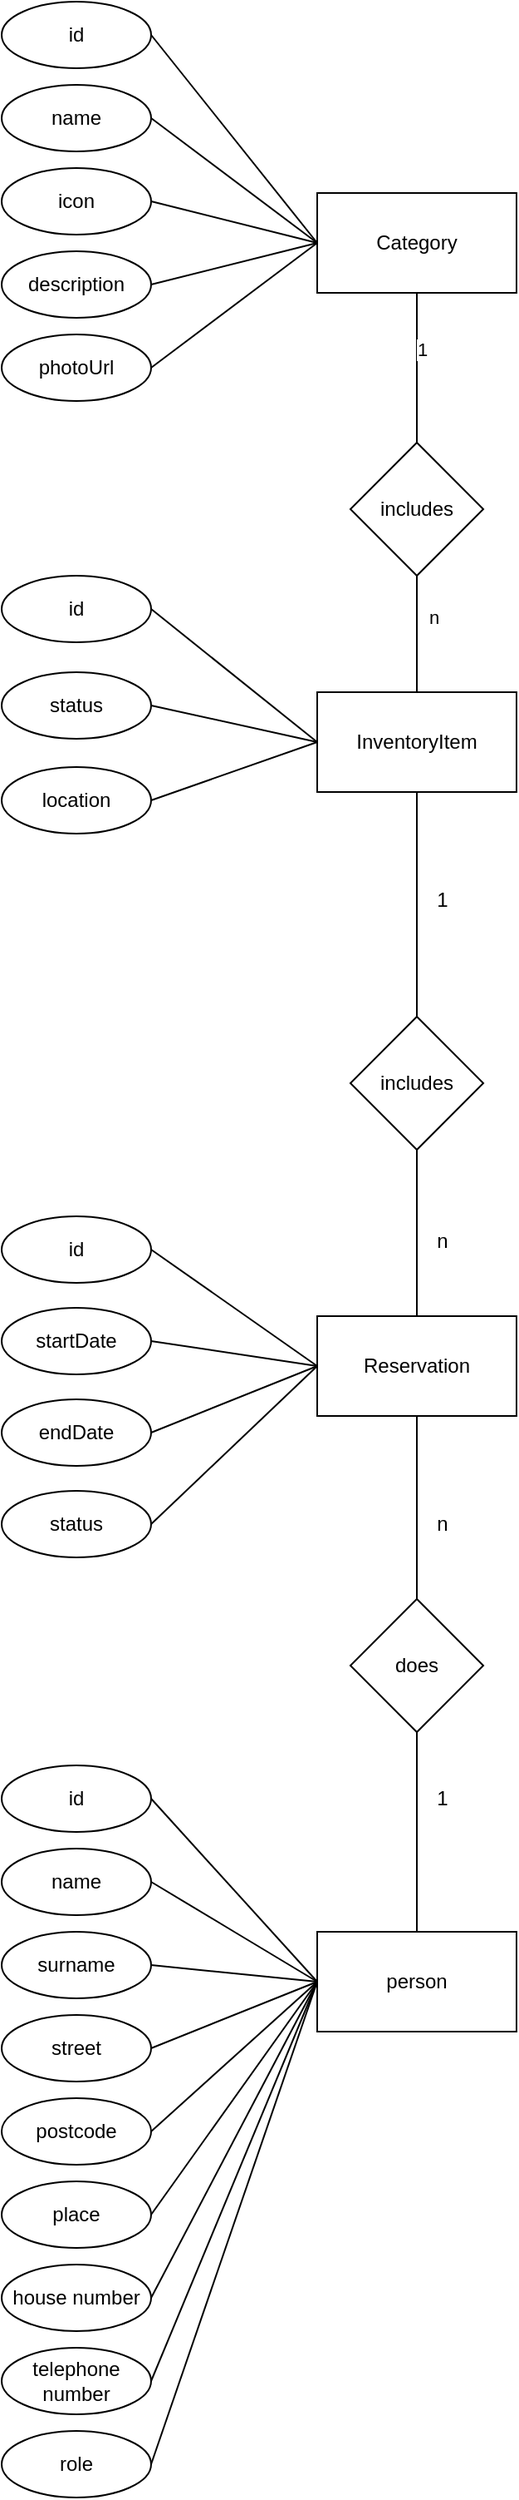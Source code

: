 <mxfile>
    <diagram name="Seite-1" id="MKljbgSeJdDD-drwOJYf">
        <mxGraphModel dx="1010" dy="1648" grid="1" gridSize="10" guides="1" tooltips="1" connect="1" arrows="1" fold="1" page="1" pageScale="1" pageWidth="827" pageHeight="1169" math="0" shadow="0">
            <root>
                <mxCell id="0"/>
                <mxCell id="1" parent="0"/>
                <mxCell id="9qIO0ISjUolwBI0pzcAZ-1" value="InventoryItem" style="rounded=0;whiteSpace=wrap;html=1;" parent="1" vertex="1">
                    <mxGeometry x="350" y="215" width="120" height="60" as="geometry"/>
                </mxCell>
                <mxCell id="9qIO0ISjUolwBI0pzcAZ-2" value="id" style="ellipse;whiteSpace=wrap;html=1;" parent="1" vertex="1">
                    <mxGeometry x="160" y="145" width="90" height="40" as="geometry"/>
                </mxCell>
                <mxCell id="9qIO0ISjUolwBI0pzcAZ-6" value="status" style="ellipse;whiteSpace=wrap;html=1;" parent="1" vertex="1">
                    <mxGeometry x="160" y="203" width="90" height="40" as="geometry"/>
                </mxCell>
                <mxCell id="9qIO0ISjUolwBI0pzcAZ-7" value="location" style="ellipse;whiteSpace=wrap;html=1;" parent="1" vertex="1">
                    <mxGeometry x="160" y="260" width="90" height="40" as="geometry"/>
                </mxCell>
                <mxCell id="9qIO0ISjUolwBI0pzcAZ-8" value="" style="endArrow=none;html=1;rounded=0;exitX=1;exitY=0.5;exitDx=0;exitDy=0;entryX=0;entryY=0.5;entryDx=0;entryDy=0;" parent="1" source="9qIO0ISjUolwBI0pzcAZ-2" target="9qIO0ISjUolwBI0pzcAZ-1" edge="1">
                    <mxGeometry width="50" height="50" relative="1" as="geometry">
                        <mxPoint x="410" y="355" as="sourcePoint"/>
                        <mxPoint x="460" y="305" as="targetPoint"/>
                    </mxGeometry>
                </mxCell>
                <mxCell id="9qIO0ISjUolwBI0pzcAZ-12" value="" style="endArrow=none;html=1;rounded=0;exitX=1;exitY=0.5;exitDx=0;exitDy=0;entryX=0;entryY=0.5;entryDx=0;entryDy=0;" parent="1" source="9qIO0ISjUolwBI0pzcAZ-6" target="9qIO0ISjUolwBI0pzcAZ-1" edge="1">
                    <mxGeometry width="50" height="50" relative="1" as="geometry">
                        <mxPoint x="410" y="355" as="sourcePoint"/>
                        <mxPoint x="350" y="245" as="targetPoint"/>
                    </mxGeometry>
                </mxCell>
                <mxCell id="9qIO0ISjUolwBI0pzcAZ-13" value="" style="endArrow=none;html=1;rounded=0;exitX=1;exitY=0.5;exitDx=0;exitDy=0;entryX=0;entryY=0.5;entryDx=0;entryDy=0;" parent="1" source="9qIO0ISjUolwBI0pzcAZ-7" target="9qIO0ISjUolwBI0pzcAZ-1" edge="1">
                    <mxGeometry width="50" height="50" relative="1" as="geometry">
                        <mxPoint x="330" y="405" as="sourcePoint"/>
                        <mxPoint x="380" y="355" as="targetPoint"/>
                    </mxGeometry>
                </mxCell>
                <mxCell id="9qIO0ISjUolwBI0pzcAZ-14" value="Reservation" style="rounded=0;whiteSpace=wrap;html=1;" parent="1" vertex="1">
                    <mxGeometry x="350" y="590" width="120" height="60" as="geometry"/>
                </mxCell>
                <mxCell id="9qIO0ISjUolwBI0pzcAZ-15" value="id" style="ellipse;whiteSpace=wrap;html=1;" parent="1" vertex="1">
                    <mxGeometry x="160" y="530" width="90" height="40" as="geometry"/>
                </mxCell>
                <mxCell id="9qIO0ISjUolwBI0pzcAZ-16" value="startDate" style="ellipse;whiteSpace=wrap;html=1;" parent="1" vertex="1">
                    <mxGeometry x="160" y="585" width="90" height="40" as="geometry"/>
                </mxCell>
                <mxCell id="9qIO0ISjUolwBI0pzcAZ-17" value="endDate" style="ellipse;whiteSpace=wrap;html=1;" parent="1" vertex="1">
                    <mxGeometry x="160" y="640" width="90" height="40" as="geometry"/>
                </mxCell>
                <mxCell id="9qIO0ISjUolwBI0pzcAZ-18" value="status" style="ellipse;whiteSpace=wrap;html=1;" parent="1" vertex="1">
                    <mxGeometry x="160" y="695" width="90" height="40" as="geometry"/>
                </mxCell>
                <mxCell id="9qIO0ISjUolwBI0pzcAZ-19" value="" style="endArrow=none;html=1;rounded=0;exitX=1;exitY=0.5;exitDx=0;exitDy=0;entryX=0;entryY=0.5;entryDx=0;entryDy=0;" parent="1" source="9qIO0ISjUolwBI0pzcAZ-15" target="9qIO0ISjUolwBI0pzcAZ-14" edge="1">
                    <mxGeometry width="50" height="50" relative="1" as="geometry">
                        <mxPoint x="410" y="730" as="sourcePoint"/>
                        <mxPoint x="460" y="680" as="targetPoint"/>
                    </mxGeometry>
                </mxCell>
                <mxCell id="9qIO0ISjUolwBI0pzcAZ-20" value="" style="endArrow=none;html=1;rounded=0;exitX=1;exitY=0.5;exitDx=0;exitDy=0;entryX=0;entryY=0.5;entryDx=0;entryDy=0;" parent="1" source="9qIO0ISjUolwBI0pzcAZ-16" target="9qIO0ISjUolwBI0pzcAZ-14" edge="1">
                    <mxGeometry width="50" height="50" relative="1" as="geometry">
                        <mxPoint x="410" y="770" as="sourcePoint"/>
                        <mxPoint x="350" y="660" as="targetPoint"/>
                        <Array as="points"/>
                    </mxGeometry>
                </mxCell>
                <mxCell id="9qIO0ISjUolwBI0pzcAZ-21" value="" style="endArrow=none;html=1;rounded=0;entryX=1;entryY=0.5;entryDx=0;entryDy=0;exitX=0;exitY=0.5;exitDx=0;exitDy=0;" parent="1" source="9qIO0ISjUolwBI0pzcAZ-14" target="9qIO0ISjUolwBI0pzcAZ-17" edge="1">
                    <mxGeometry width="50" height="50" relative="1" as="geometry">
                        <mxPoint x="350" y="660" as="sourcePoint"/>
                        <mxPoint x="450" y="800" as="targetPoint"/>
                    </mxGeometry>
                </mxCell>
                <mxCell id="9qIO0ISjUolwBI0pzcAZ-22" value="" style="endArrow=none;html=1;rounded=0;exitX=1;exitY=0.5;exitDx=0;exitDy=0;entryX=0;entryY=0.5;entryDx=0;entryDy=0;" parent="1" source="9qIO0ISjUolwBI0pzcAZ-18" target="9qIO0ISjUolwBI0pzcAZ-14" edge="1">
                    <mxGeometry width="50" height="50" relative="1" as="geometry">
                        <mxPoint x="410" y="770" as="sourcePoint"/>
                        <mxPoint x="350" y="660" as="targetPoint"/>
                    </mxGeometry>
                </mxCell>
                <mxCell id="9qIO0ISjUolwBI0pzcAZ-23" value="person" style="rounded=0;whiteSpace=wrap;html=1;" parent="1" vertex="1">
                    <mxGeometry x="350" y="960" width="120" height="60" as="geometry"/>
                </mxCell>
                <mxCell id="9qIO0ISjUolwBI0pzcAZ-24" value="id" style="ellipse;whiteSpace=wrap;html=1;" parent="1" vertex="1">
                    <mxGeometry x="160" y="860" width="90" height="40" as="geometry"/>
                </mxCell>
                <mxCell id="9qIO0ISjUolwBI0pzcAZ-25" value="name" style="ellipse;whiteSpace=wrap;html=1;" parent="1" vertex="1">
                    <mxGeometry x="160" y="910" width="90" height="40" as="geometry"/>
                </mxCell>
                <mxCell id="9qIO0ISjUolwBI0pzcAZ-26" value="surname" style="ellipse;whiteSpace=wrap;html=1;" parent="1" vertex="1">
                    <mxGeometry x="160" y="960" width="90" height="40" as="geometry"/>
                </mxCell>
                <mxCell id="9qIO0ISjUolwBI0pzcAZ-27" value="street" style="ellipse;whiteSpace=wrap;html=1;" parent="1" vertex="1">
                    <mxGeometry x="160" y="1010" width="90" height="40" as="geometry"/>
                </mxCell>
                <mxCell id="9qIO0ISjUolwBI0pzcAZ-28" value="postcode" style="ellipse;whiteSpace=wrap;html=1;" parent="1" vertex="1">
                    <mxGeometry x="160" y="1060" width="90" height="40" as="geometry"/>
                </mxCell>
                <mxCell id="9qIO0ISjUolwBI0pzcAZ-29" value="place" style="ellipse;whiteSpace=wrap;html=1;" parent="1" vertex="1">
                    <mxGeometry x="160" y="1110" width="90" height="40" as="geometry"/>
                </mxCell>
                <mxCell id="9qIO0ISjUolwBI0pzcAZ-30" value="" style="endArrow=none;html=1;rounded=0;exitX=1;exitY=0.5;exitDx=0;exitDy=0;entryX=0;entryY=0.5;entryDx=0;entryDy=0;" parent="1" source="9qIO0ISjUolwBI0pzcAZ-24" target="9qIO0ISjUolwBI0pzcAZ-23" edge="1">
                    <mxGeometry width="50" height="50" relative="1" as="geometry">
                        <mxPoint x="410" y="1100" as="sourcePoint"/>
                        <mxPoint x="460" y="1050" as="targetPoint"/>
                    </mxGeometry>
                </mxCell>
                <mxCell id="9qIO0ISjUolwBI0pzcAZ-31" value="" style="endArrow=none;html=1;rounded=0;exitX=1;exitY=0.5;exitDx=0;exitDy=0;entryX=0;entryY=0.5;entryDx=0;entryDy=0;" parent="1" source="9qIO0ISjUolwBI0pzcAZ-25" target="9qIO0ISjUolwBI0pzcAZ-23" edge="1">
                    <mxGeometry width="50" height="50" relative="1" as="geometry">
                        <mxPoint x="410" y="1100" as="sourcePoint"/>
                        <mxPoint x="350" y="990" as="targetPoint"/>
                        <Array as="points">
                            <mxPoint x="300" y="960"/>
                        </Array>
                    </mxGeometry>
                </mxCell>
                <mxCell id="9qIO0ISjUolwBI0pzcAZ-32" value="" style="endArrow=none;html=1;rounded=0;entryX=1;entryY=0.5;entryDx=0;entryDy=0;exitX=0;exitY=0.5;exitDx=0;exitDy=0;" parent="1" source="9qIO0ISjUolwBI0pzcAZ-23" target="9qIO0ISjUolwBI0pzcAZ-26" edge="1">
                    <mxGeometry width="50" height="50" relative="1" as="geometry">
                        <mxPoint x="400" y="1180" as="sourcePoint"/>
                        <mxPoint x="450" y="1130" as="targetPoint"/>
                    </mxGeometry>
                </mxCell>
                <mxCell id="9qIO0ISjUolwBI0pzcAZ-33" value="" style="endArrow=none;html=1;rounded=0;exitX=1;exitY=0.5;exitDx=0;exitDy=0;entryX=0;entryY=0.5;entryDx=0;entryDy=0;" parent="1" source="9qIO0ISjUolwBI0pzcAZ-27" target="9qIO0ISjUolwBI0pzcAZ-23" edge="1">
                    <mxGeometry width="50" height="50" relative="1" as="geometry">
                        <mxPoint x="410" y="1100" as="sourcePoint"/>
                        <mxPoint x="350" y="990" as="targetPoint"/>
                    </mxGeometry>
                </mxCell>
                <mxCell id="9qIO0ISjUolwBI0pzcAZ-34" value="" style="endArrow=none;html=1;rounded=0;exitX=1;exitY=0.5;exitDx=0;exitDy=0;entryX=0;entryY=0.5;entryDx=0;entryDy=0;" parent="1" source="9qIO0ISjUolwBI0pzcAZ-28" target="9qIO0ISjUolwBI0pzcAZ-23" edge="1">
                    <mxGeometry width="50" height="50" relative="1" as="geometry">
                        <mxPoint x="410" y="1100" as="sourcePoint"/>
                        <mxPoint x="350" y="990" as="targetPoint"/>
                    </mxGeometry>
                </mxCell>
                <mxCell id="9qIO0ISjUolwBI0pzcAZ-35" value="" style="endArrow=none;html=1;rounded=0;exitX=1;exitY=0.5;exitDx=0;exitDy=0;entryX=0;entryY=0.5;entryDx=0;entryDy=0;" parent="1" source="9qIO0ISjUolwBI0pzcAZ-29" target="9qIO0ISjUolwBI0pzcAZ-23" edge="1">
                    <mxGeometry width="50" height="50" relative="1" as="geometry">
                        <mxPoint x="330" y="1150" as="sourcePoint"/>
                        <mxPoint x="380" y="1100" as="targetPoint"/>
                    </mxGeometry>
                </mxCell>
                <mxCell id="9qIO0ISjUolwBI0pzcAZ-36" value="house number" style="ellipse;whiteSpace=wrap;html=1;" parent="1" vertex="1">
                    <mxGeometry x="160" y="1160" width="90" height="40" as="geometry"/>
                </mxCell>
                <mxCell id="9qIO0ISjUolwBI0pzcAZ-37" value="telephone number" style="ellipse;whiteSpace=wrap;html=1;" parent="1" vertex="1">
                    <mxGeometry x="160" y="1210" width="90" height="40" as="geometry"/>
                </mxCell>
                <mxCell id="9qIO0ISjUolwBI0pzcAZ-38" value="" style="endArrow=none;html=1;rounded=0;exitX=1;exitY=0.5;exitDx=0;exitDy=0;entryX=0;entryY=0.5;entryDx=0;entryDy=0;" parent="1" source="9qIO0ISjUolwBI0pzcAZ-36" target="9qIO0ISjUolwBI0pzcAZ-23" edge="1">
                    <mxGeometry width="50" height="50" relative="1" as="geometry">
                        <mxPoint x="270" y="1190" as="sourcePoint"/>
                        <mxPoint x="320" y="1140" as="targetPoint"/>
                    </mxGeometry>
                </mxCell>
                <mxCell id="9qIO0ISjUolwBI0pzcAZ-39" value="" style="endArrow=none;html=1;rounded=0;exitX=1;exitY=0.5;exitDx=0;exitDy=0;" parent="1" source="9qIO0ISjUolwBI0pzcAZ-37" edge="1">
                    <mxGeometry width="50" height="50" relative="1" as="geometry">
                        <mxPoint x="270" y="1190" as="sourcePoint"/>
                        <mxPoint x="350" y="990" as="targetPoint"/>
                    </mxGeometry>
                </mxCell>
                <mxCell id="9qIO0ISjUolwBI0pzcAZ-47" value="includes" style="rhombus;whiteSpace=wrap;html=1;" parent="1" vertex="1">
                    <mxGeometry x="370" y="410" width="80" height="80" as="geometry"/>
                </mxCell>
                <mxCell id="9qIO0ISjUolwBI0pzcAZ-48" value="" style="endArrow=none;html=1;rounded=0;entryX=0.5;entryY=1;entryDx=0;entryDy=0;exitX=0.5;exitY=0;exitDx=0;exitDy=0;" parent="1" source="9qIO0ISjUolwBI0pzcAZ-47" target="9qIO0ISjUolwBI0pzcAZ-1" edge="1">
                    <mxGeometry width="50" height="50" relative="1" as="geometry">
                        <mxPoint x="410.0" y="385" as="sourcePoint"/>
                        <mxPoint x="505" y="425" as="targetPoint"/>
                    </mxGeometry>
                </mxCell>
                <mxCell id="9qIO0ISjUolwBI0pzcAZ-49" value="" style="endArrow=none;html=1;rounded=0;exitX=0.5;exitY=1;exitDx=0;exitDy=0;entryX=0.5;entryY=0;entryDx=0;entryDy=0;" parent="1" source="9qIO0ISjUolwBI0pzcAZ-47" target="9qIO0ISjUolwBI0pzcAZ-14" edge="1">
                    <mxGeometry width="50" height="50" relative="1" as="geometry">
                        <mxPoint x="315" y="450" as="sourcePoint"/>
                        <mxPoint x="555" y="340" as="targetPoint"/>
                    </mxGeometry>
                </mxCell>
                <mxCell id="9qIO0ISjUolwBI0pzcAZ-50" value="n" style="text;html=1;align=center;verticalAlign=middle;resizable=0;points=[];autosize=1;strokeColor=none;fillColor=none;" parent="1" vertex="1">
                    <mxGeometry x="410" y="530" width="30" height="30" as="geometry"/>
                </mxCell>
                <mxCell id="9qIO0ISjUolwBI0pzcAZ-51" value="1" style="text;html=1;align=center;verticalAlign=middle;resizable=0;points=[];autosize=1;strokeColor=none;fillColor=none;" parent="1" vertex="1">
                    <mxGeometry x="410" y="325" width="30" height="30" as="geometry"/>
                </mxCell>
                <mxCell id="9qIO0ISjUolwBI0pzcAZ-52" value="does" style="rhombus;whiteSpace=wrap;html=1;" parent="1" vertex="1">
                    <mxGeometry x="370" y="760" width="80" height="80" as="geometry"/>
                </mxCell>
                <mxCell id="9qIO0ISjUolwBI0pzcAZ-53" value="" style="endArrow=none;html=1;rounded=0;exitX=0.5;exitY=0;exitDx=0;exitDy=0;entryX=0.5;entryY=1;entryDx=0;entryDy=0;" parent="1" source="9qIO0ISjUolwBI0pzcAZ-52" target="9qIO0ISjUolwBI0pzcAZ-14" edge="1">
                    <mxGeometry width="50" height="50" relative="1" as="geometry">
                        <mxPoint x="455" y="800" as="sourcePoint"/>
                        <mxPoint x="410" y="650" as="targetPoint"/>
                    </mxGeometry>
                </mxCell>
                <mxCell id="9qIO0ISjUolwBI0pzcAZ-54" value="1" style="text;html=1;align=center;verticalAlign=middle;resizable=0;points=[];autosize=1;strokeColor=none;fillColor=none;" parent="1" vertex="1">
                    <mxGeometry x="410" y="865" width="30" height="30" as="geometry"/>
                </mxCell>
                <mxCell id="9qIO0ISjUolwBI0pzcAZ-55" value="n" style="text;html=1;align=center;verticalAlign=middle;resizable=0;points=[];autosize=1;strokeColor=none;fillColor=none;" parent="1" vertex="1">
                    <mxGeometry x="410" y="700" width="30" height="30" as="geometry"/>
                </mxCell>
                <mxCell id="9qIO0ISjUolwBI0pzcAZ-56" value="" style="endArrow=none;html=1;rounded=0;exitX=0.5;exitY=1;exitDx=0;exitDy=0;entryX=0.5;entryY=0;entryDx=0;entryDy=0;" parent="1" source="9qIO0ISjUolwBI0pzcAZ-52" target="9qIO0ISjUolwBI0pzcAZ-23" edge="1">
                    <mxGeometry width="50" height="50" relative="1" as="geometry">
                        <mxPoint x="420" y="860" as="sourcePoint"/>
                        <mxPoint x="470" y="810" as="targetPoint"/>
                    </mxGeometry>
                </mxCell>
                <mxCell id="9qIO0ISjUolwBI0pzcAZ-64" value="" style="endArrow=none;html=1;rounded=0;exitX=1;exitY=0.5;exitDx=0;exitDy=0;" parent="1" source="9qIO0ISjUolwBI0pzcAZ-65" edge="1">
                    <mxGeometry width="50" height="50" relative="1" as="geometry">
                        <mxPoint x="240" y="1310" as="sourcePoint"/>
                        <mxPoint x="350" y="990" as="targetPoint"/>
                    </mxGeometry>
                </mxCell>
                <mxCell id="9qIO0ISjUolwBI0pzcAZ-65" value="role" style="ellipse;whiteSpace=wrap;html=1;" parent="1" vertex="1">
                    <mxGeometry x="160" y="1260" width="90" height="40" as="geometry"/>
                </mxCell>
                <mxCell id="hKJBpCLCRCkRCq5ISVUC-4" style="edgeStyle=orthogonalEdgeStyle;rounded=0;orthogonalLoop=1;jettySize=auto;html=1;endArrow=none;endFill=0;" parent="1" source="hKJBpCLCRCkRCq5ISVUC-2" target="9qIO0ISjUolwBI0pzcAZ-1" edge="1">
                    <mxGeometry relative="1" as="geometry"/>
                </mxCell>
                <mxCell id="hKJBpCLCRCkRCq5ISVUC-24" value="n" style="edgeLabel;html=1;align=center;verticalAlign=middle;resizable=0;points=[];" parent="hKJBpCLCRCkRCq5ISVUC-4" vertex="1" connectable="0">
                    <mxGeometry x="-0.407" y="-4" relative="1" as="geometry">
                        <mxPoint x="14" y="4" as="offset"/>
                    </mxGeometry>
                </mxCell>
                <mxCell id="hKJBpCLCRCkRCq5ISVUC-6" value="" style="edgeStyle=orthogonalEdgeStyle;rounded=0;orthogonalLoop=1;jettySize=auto;html=1;endArrow=none;endFill=0;" parent="1" source="hKJBpCLCRCkRCq5ISVUC-2" target="hKJBpCLCRCkRCq5ISVUC-5" edge="1">
                    <mxGeometry relative="1" as="geometry">
                        <Array as="points">
                            <mxPoint x="410" y="10"/>
                            <mxPoint x="410" y="10"/>
                        </Array>
                    </mxGeometry>
                </mxCell>
                <mxCell id="hKJBpCLCRCkRCq5ISVUC-22" value="1" style="edgeLabel;html=1;align=center;verticalAlign=middle;resizable=0;points=[];" parent="hKJBpCLCRCkRCq5ISVUC-6" vertex="1" connectable="0">
                    <mxGeometry x="0.233" y="-3" relative="1" as="geometry">
                        <mxPoint y="-1" as="offset"/>
                    </mxGeometry>
                </mxCell>
                <mxCell id="hKJBpCLCRCkRCq5ISVUC-2" value="includes" style="rhombus;whiteSpace=wrap;html=1;rounded=0;" parent="1" vertex="1">
                    <mxGeometry x="370" y="65" width="80" height="80" as="geometry"/>
                </mxCell>
                <mxCell id="hKJBpCLCRCkRCq5ISVUC-5" value="Category" style="whiteSpace=wrap;html=1;rounded=0;" parent="1" vertex="1">
                    <mxGeometry x="350" y="-85" width="120" height="60" as="geometry"/>
                </mxCell>
                <mxCell id="hKJBpCLCRCkRCq5ISVUC-7" value="id" style="ellipse;whiteSpace=wrap;html=1;" parent="1" vertex="1">
                    <mxGeometry x="160" y="-200" width="90" height="40" as="geometry"/>
                </mxCell>
                <mxCell id="hKJBpCLCRCkRCq5ISVUC-8" value="name" style="ellipse;whiteSpace=wrap;html=1;" parent="1" vertex="1">
                    <mxGeometry x="160" y="-150" width="90" height="40" as="geometry"/>
                </mxCell>
                <mxCell id="hKJBpCLCRCkRCq5ISVUC-9" value="icon" style="ellipse;whiteSpace=wrap;html=1;" parent="1" vertex="1">
                    <mxGeometry x="160" y="-100" width="90" height="40" as="geometry"/>
                </mxCell>
                <mxCell id="hKJBpCLCRCkRCq5ISVUC-10" value="description" style="ellipse;whiteSpace=wrap;html=1;" parent="1" vertex="1">
                    <mxGeometry x="160" y="-50" width="90" height="40" as="geometry"/>
                </mxCell>
                <mxCell id="hKJBpCLCRCkRCq5ISVUC-12" value="" style="endArrow=none;html=1;rounded=0;exitX=1;exitY=0.5;exitDx=0;exitDy=0;entryX=0;entryY=0.5;entryDx=0;entryDy=0;" parent="1" source="hKJBpCLCRCkRCq5ISVUC-7" target="hKJBpCLCRCkRCq5ISVUC-5" edge="1">
                    <mxGeometry width="50" height="50" relative="1" as="geometry">
                        <mxPoint x="250" y="-220" as="sourcePoint"/>
                        <mxPoint x="350" y="-110" as="targetPoint"/>
                    </mxGeometry>
                </mxCell>
                <mxCell id="hKJBpCLCRCkRCq5ISVUC-16" value="" style="endArrow=none;html=1;rounded=0;exitX=1;exitY=0.5;exitDx=0;exitDy=0;entryX=0;entryY=0.5;entryDx=0;entryDy=0;" parent="1" source="hKJBpCLCRCkRCq5ISVUC-8" target="hKJBpCLCRCkRCq5ISVUC-5" edge="1">
                    <mxGeometry width="50" height="50" relative="1" as="geometry">
                        <mxPoint x="250" y="-135" as="sourcePoint"/>
                        <mxPoint x="350" y="-10" as="targetPoint"/>
                    </mxGeometry>
                </mxCell>
                <mxCell id="hKJBpCLCRCkRCq5ISVUC-18" value="" style="endArrow=none;html=1;rounded=0;exitX=1;exitY=0.5;exitDx=0;exitDy=0;entryX=0;entryY=0.5;entryDx=0;entryDy=0;" parent="1" source="hKJBpCLCRCkRCq5ISVUC-9" target="hKJBpCLCRCkRCq5ISVUC-5" edge="1">
                    <mxGeometry width="50" height="50" relative="1" as="geometry">
                        <mxPoint x="270" y="-160" as="sourcePoint"/>
                        <mxPoint x="370" y="-35" as="targetPoint"/>
                    </mxGeometry>
                </mxCell>
                <mxCell id="hKJBpCLCRCkRCq5ISVUC-19" value="" style="endArrow=none;html=1;rounded=0;exitX=1;exitY=0.5;exitDx=0;exitDy=0;entryX=0;entryY=0.5;entryDx=0;entryDy=0;" parent="1" source="hKJBpCLCRCkRCq5ISVUC-10" target="hKJBpCLCRCkRCq5ISVUC-5" edge="1">
                    <mxGeometry width="50" height="50" relative="1" as="geometry">
                        <mxPoint x="260" y="-70" as="sourcePoint"/>
                        <mxPoint x="360" y="-45" as="targetPoint"/>
                    </mxGeometry>
                </mxCell>
                <mxCell id="hKJBpCLCRCkRCq5ISVUC-20" value="photoUrl" style="ellipse;whiteSpace=wrap;html=1;" parent="1" vertex="1">
                    <mxGeometry x="160" width="90" height="40" as="geometry"/>
                </mxCell>
                <mxCell id="hKJBpCLCRCkRCq5ISVUC-21" value="" style="endArrow=none;html=1;rounded=0;exitX=1;exitY=0.5;exitDx=0;exitDy=0;entryX=0;entryY=0.5;entryDx=0;entryDy=0;" parent="1" source="hKJBpCLCRCkRCq5ISVUC-20" target="hKJBpCLCRCkRCq5ISVUC-5" edge="1">
                    <mxGeometry width="50" height="50" relative="1" as="geometry">
                        <mxPoint x="260" y="-20" as="sourcePoint"/>
                        <mxPoint x="360" y="-45" as="targetPoint"/>
                    </mxGeometry>
                </mxCell>
            </root>
        </mxGraphModel>
    </diagram>
</mxfile>